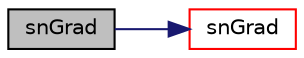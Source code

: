 digraph "snGrad"
{
  bgcolor="transparent";
  edge [fontname="Helvetica",fontsize="10",labelfontname="Helvetica",labelfontsize="10"];
  node [fontname="Helvetica",fontsize="10",shape=record];
  rankdir="LR";
  Node23381 [label="snGrad",height=0.2,width=0.4,color="black", fillcolor="grey75", style="filled", fontcolor="black"];
  Node23381 -> Node23382 [color="midnightblue",fontsize="10",style="solid",fontname="Helvetica"];
  Node23382 [label="snGrad",height=0.2,width=0.4,color="red",URL="$a21861.html#a15da734ee906cb52cf17937ab84c41a0"];
}
